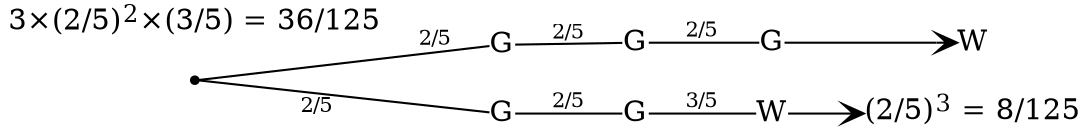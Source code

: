 digraph problem4_2 {
    rankdir = LR; // 左から右のレイアウトを指定

    // ダミーノード
    ""[shape=point];

    // ノードのスタイル設定
    node[shape=plain];

    // ノードの定義
    node1 [label="G"];
    node2 [label="G"];
    node3 [label="G"];
    node4 [label="G"];
    node5 [label="G"];
    node6 [label="W"];
    node7 [label="W"];
    node8 [label=<(2/5)<sup>3</sup> = 8/125>];
    node9 [label=<3×(2/5)<sup>2</sup>×(3/5) = 36/125>];

    // エッジの定義（有向）
    "" -> node1 [label=<<font point-size="10" color="black">2/5</font>>, arrowhead=none];
    "" -> node2 [xlabel=<<font point-size="10" color="black">2/5</font>>, arrowhead=none];

    node1 -> node3 [label=<<font point-size="10" color="black">2/5</font>>, arrowhead=none];
    node2 -> node4 [label=<<font point-size="10" color="black">2/5</font>>, arrowhead=none];

    node3 -> node5 [label=<<font point-size="10" color="black">2/5</font>>, arrowhead=none];
    node4 -> node6 [label=<<font point-size="10" color="black">3/5</font>>, arrowhead=none];

    node5 -> node7 [arrowhead=vee];
    node6 -> node8 [arrowhead=vee];
}